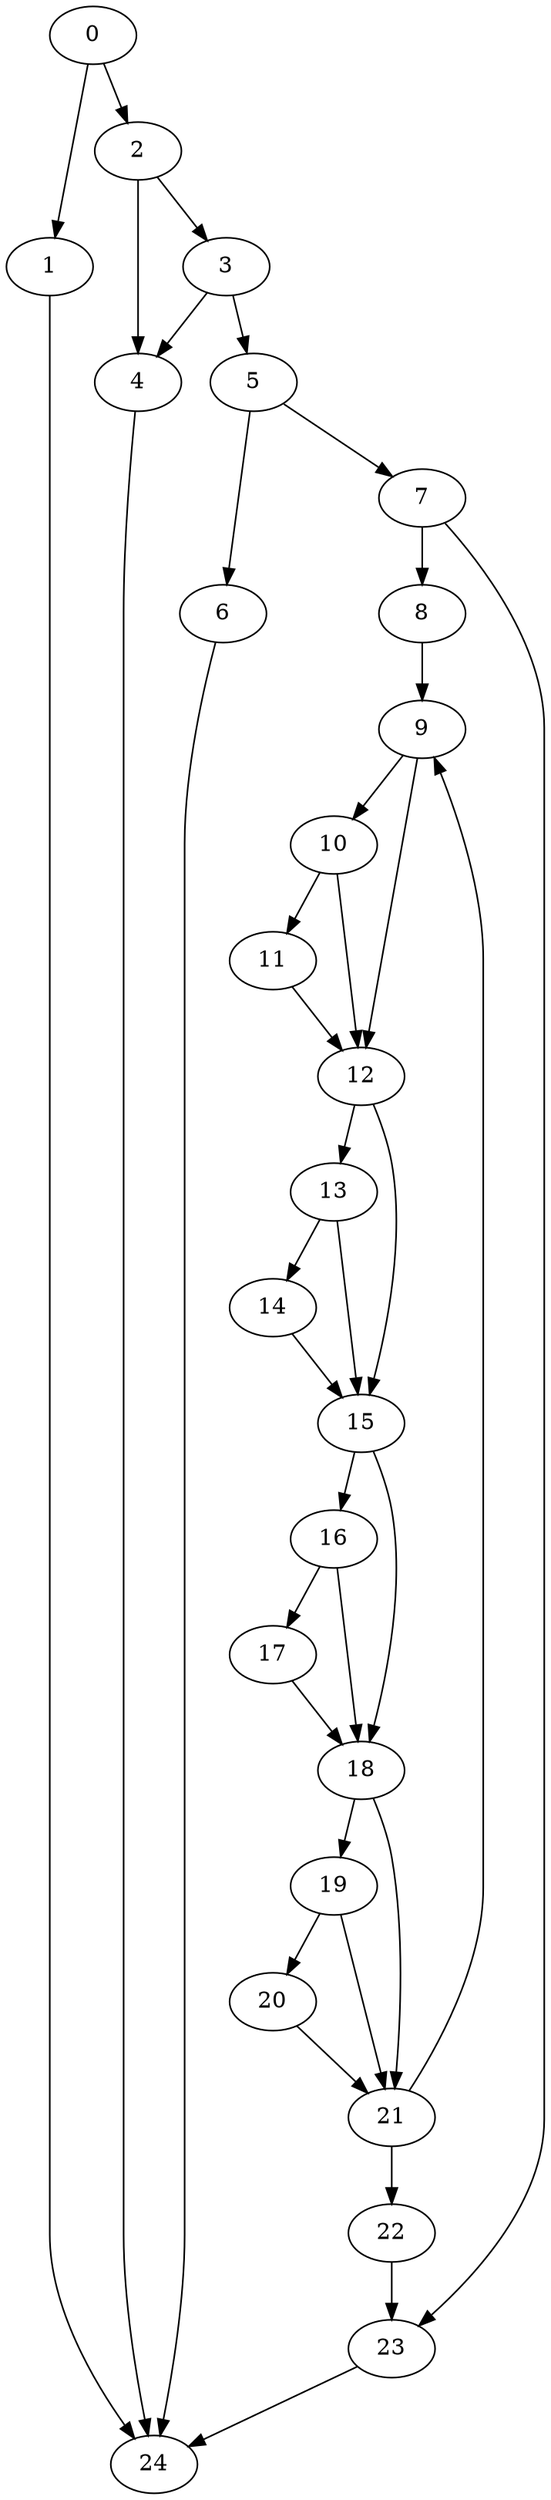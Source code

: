 digraph {
	0
	1
	2
	3
	4
	5
	6
	7
	8
	9
	10
	11
	12
	13
	14
	15
	16
	17
	18
	19
	20
	21
	22
	23
	24
	16 -> 17
	18 -> 19
	19 -> 20
	18 -> 21
	19 -> 21
	20 -> 21
	21 -> 22
	0 -> 1
	5 -> 6
	15 -> 16
	8 -> 9
	21 -> 9
	12 -> 13
	0 -> 2
	3 -> 4
	2 -> 4
	7 -> 8
	13 -> 14
	1 -> 24
	4 -> 24
	6 -> 24
	23 -> 24
	2 -> 3
	5 -> 7
	10 -> 11
	9 -> 12
	10 -> 12
	11 -> 12
	12 -> 15
	13 -> 15
	14 -> 15
	16 -> 18
	17 -> 18
	15 -> 18
	7 -> 23
	22 -> 23
	3 -> 5
	9 -> 10
}
